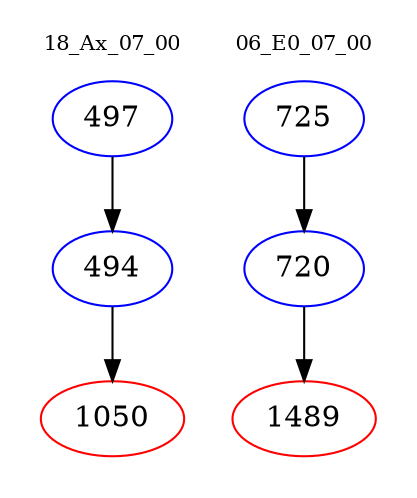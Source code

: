digraph{
subgraph cluster_0 {
color = white
label = "18_Ax_07_00";
fontsize=10;
T0_497 [label="497", color="blue"]
T0_497 -> T0_494 [color="black"]
T0_494 [label="494", color="blue"]
T0_494 -> T0_1050 [color="black"]
T0_1050 [label="1050", color="red"]
}
subgraph cluster_1 {
color = white
label = "06_E0_07_00";
fontsize=10;
T1_725 [label="725", color="blue"]
T1_725 -> T1_720 [color="black"]
T1_720 [label="720", color="blue"]
T1_720 -> T1_1489 [color="black"]
T1_1489 [label="1489", color="red"]
}
}
